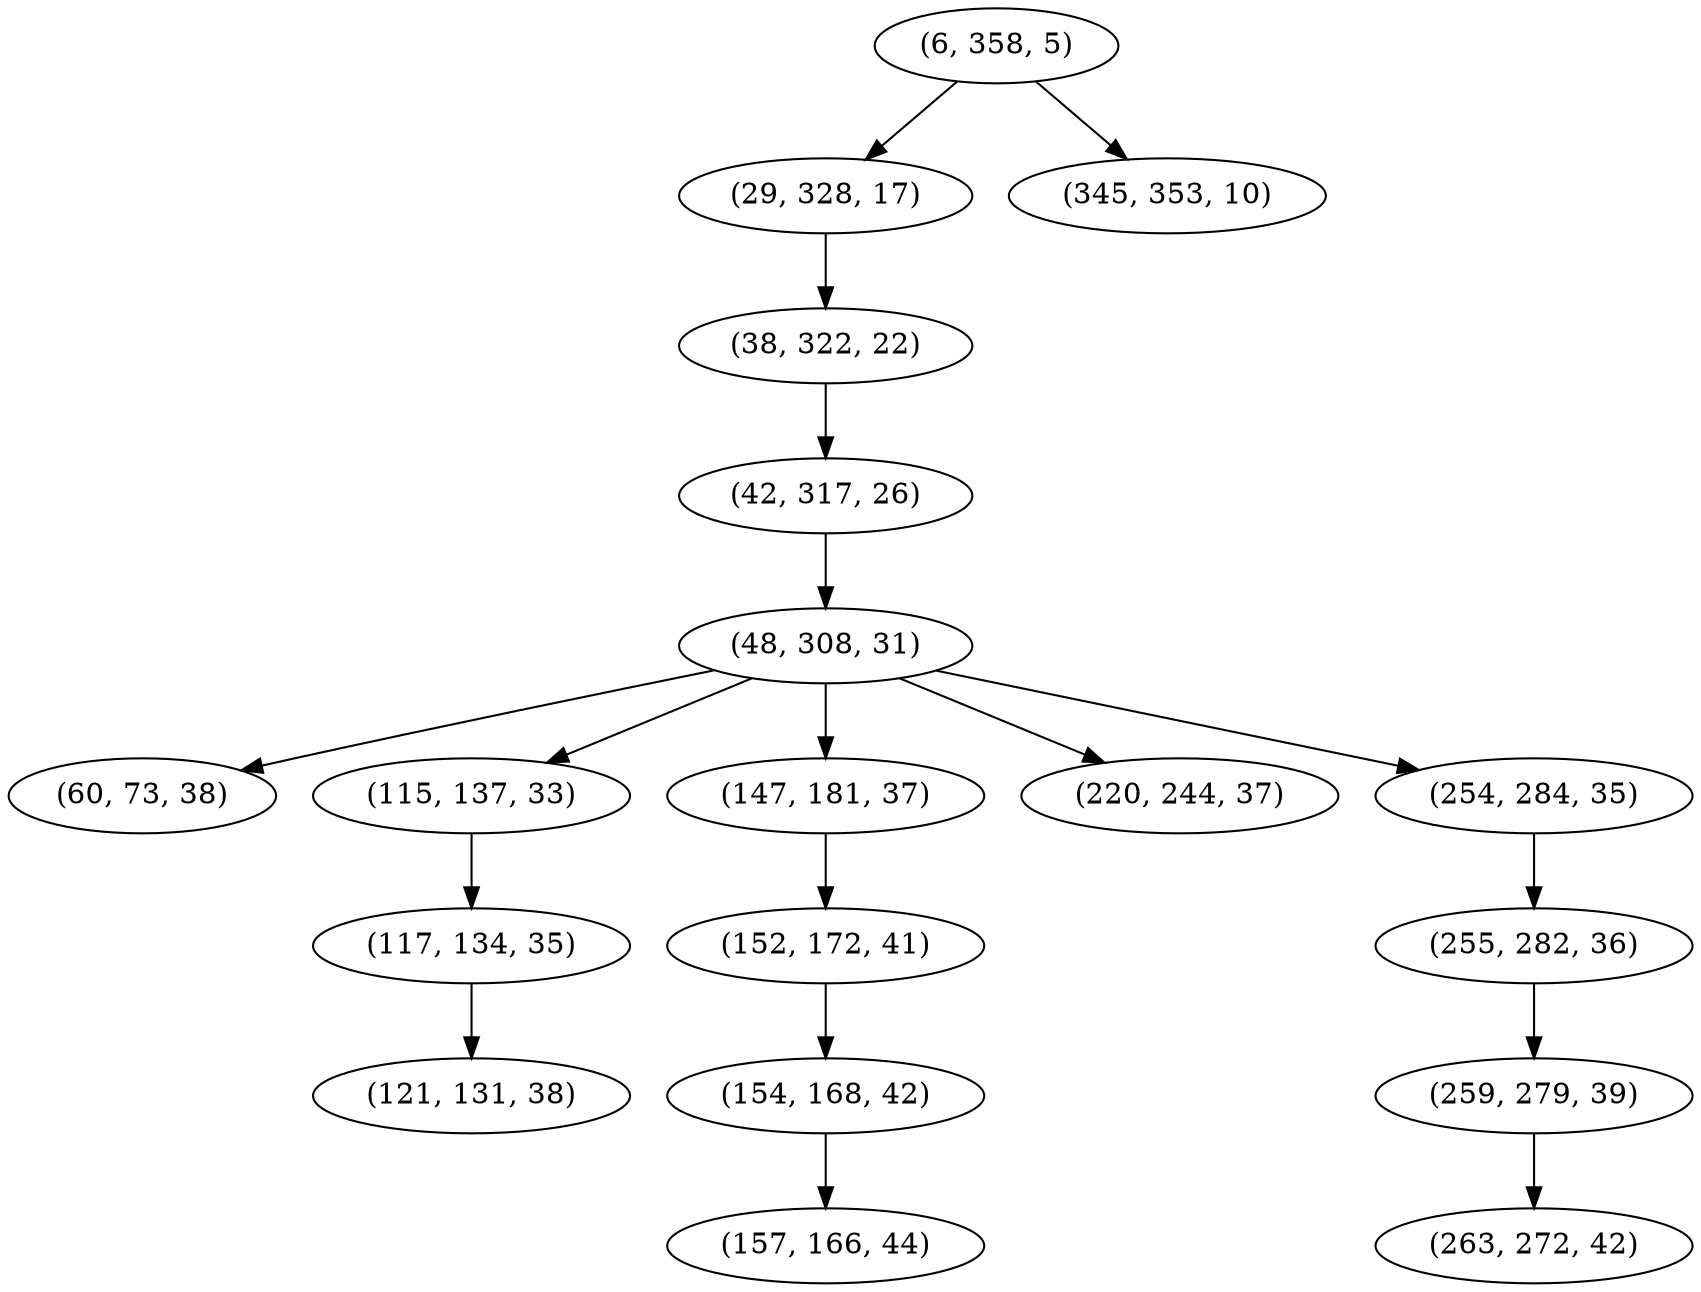digraph tree {
    "(6, 358, 5)";
    "(29, 328, 17)";
    "(38, 322, 22)";
    "(42, 317, 26)";
    "(48, 308, 31)";
    "(60, 73, 38)";
    "(115, 137, 33)";
    "(117, 134, 35)";
    "(121, 131, 38)";
    "(147, 181, 37)";
    "(152, 172, 41)";
    "(154, 168, 42)";
    "(157, 166, 44)";
    "(220, 244, 37)";
    "(254, 284, 35)";
    "(255, 282, 36)";
    "(259, 279, 39)";
    "(263, 272, 42)";
    "(345, 353, 10)";
    "(6, 358, 5)" -> "(29, 328, 17)";
    "(6, 358, 5)" -> "(345, 353, 10)";
    "(29, 328, 17)" -> "(38, 322, 22)";
    "(38, 322, 22)" -> "(42, 317, 26)";
    "(42, 317, 26)" -> "(48, 308, 31)";
    "(48, 308, 31)" -> "(60, 73, 38)";
    "(48, 308, 31)" -> "(115, 137, 33)";
    "(48, 308, 31)" -> "(147, 181, 37)";
    "(48, 308, 31)" -> "(220, 244, 37)";
    "(48, 308, 31)" -> "(254, 284, 35)";
    "(115, 137, 33)" -> "(117, 134, 35)";
    "(117, 134, 35)" -> "(121, 131, 38)";
    "(147, 181, 37)" -> "(152, 172, 41)";
    "(152, 172, 41)" -> "(154, 168, 42)";
    "(154, 168, 42)" -> "(157, 166, 44)";
    "(254, 284, 35)" -> "(255, 282, 36)";
    "(255, 282, 36)" -> "(259, 279, 39)";
    "(259, 279, 39)" -> "(263, 272, 42)";
}
